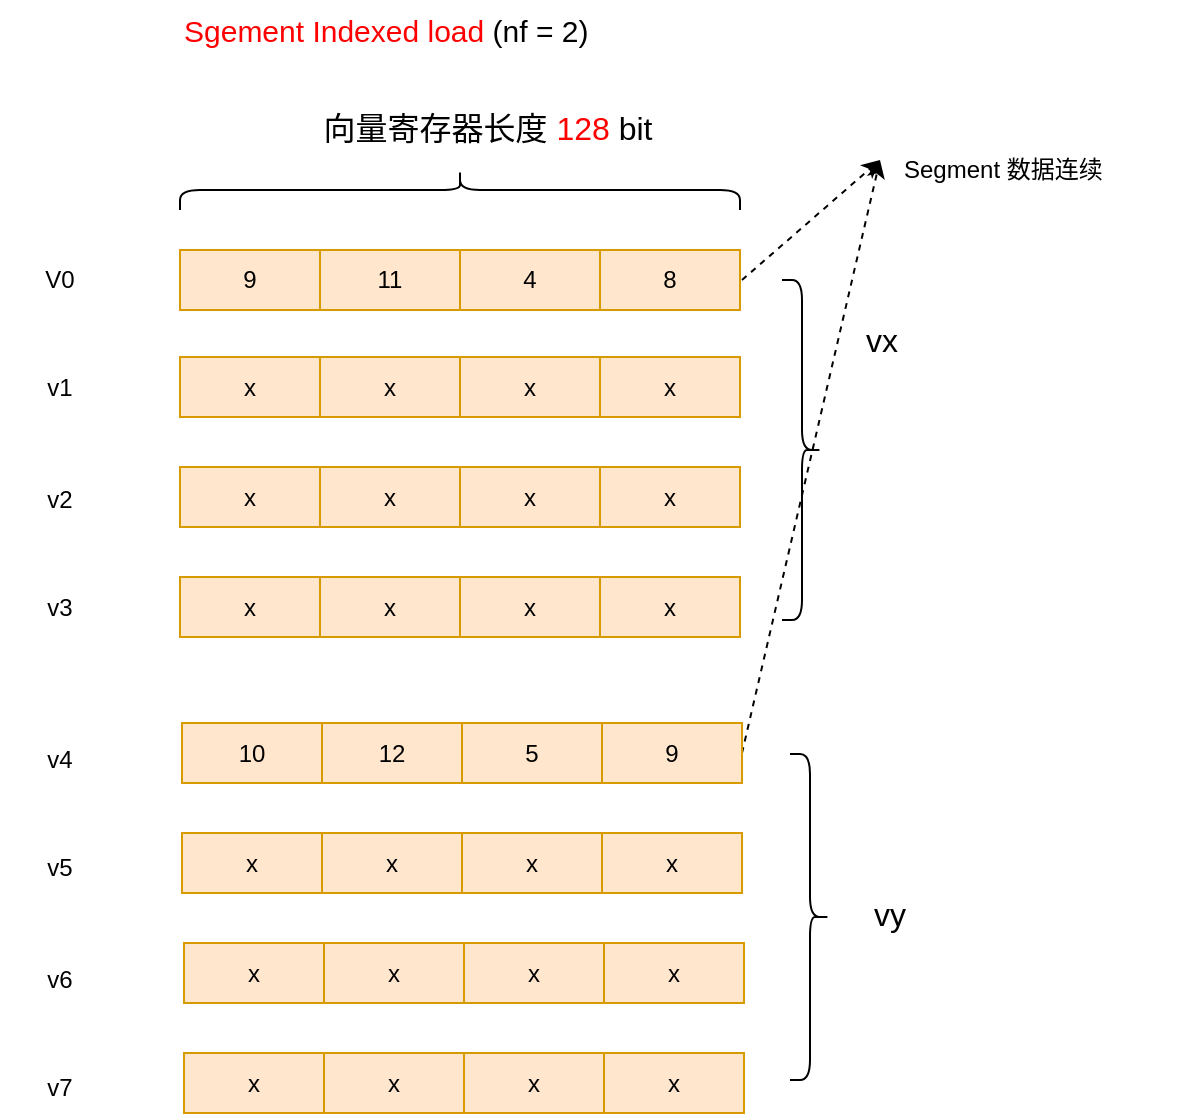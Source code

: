 <mxfile version="21.5.0" type="device">
  <diagram name="第 1 页" id="nJRzv5rlB3VEnub_vDUY">
    <mxGraphModel dx="1415" dy="455" grid="1" gridSize="10" guides="1" tooltips="1" connect="1" arrows="1" fold="1" page="1" pageScale="1" pageWidth="827" pageHeight="1169" math="0" shadow="0">
      <root>
        <mxCell id="0" />
        <mxCell id="1" parent="0" />
        <mxCell id="pI973K098g65e1ilIYmJ-1" value="8" style="rounded=0;whiteSpace=wrap;html=1;fillColor=#ffe6cc;strokeColor=#d79b00;" parent="1" vertex="1">
          <mxGeometry x="450" y="185" width="70" height="30" as="geometry" />
        </mxCell>
        <mxCell id="LaAcIT-mZOWXAvsEYPyt-2" value="" style="shape=curlyBracket;whiteSpace=wrap;html=1;rounded=1;labelPosition=left;verticalLabelPosition=middle;align=right;verticalAlign=middle;rotation=90;size=0.5;" parent="1" vertex="1">
          <mxGeometry x="370" y="15" width="20" height="280" as="geometry" />
        </mxCell>
        <mxCell id="LaAcIT-mZOWXAvsEYPyt-3" value="&lt;font style=&quot;font-size: 16px;&quot;&gt;向量寄存器长度 &lt;font color=&quot;#ff0000&quot;&gt;128&amp;nbsp;&lt;/font&gt;bit&lt;/font&gt;" style="text;strokeColor=none;align=center;fillColor=none;html=1;verticalAlign=middle;whiteSpace=wrap;rounded=0;" parent="1" vertex="1">
          <mxGeometry x="275.25" y="109" width="237.5" height="30" as="geometry" />
        </mxCell>
        <mxCell id="a2nmbCxX_LsTJUr5ybK8-1" value="4" style="rounded=0;whiteSpace=wrap;html=1;fillColor=#ffe6cc;strokeColor=#d79b00;" parent="1" vertex="1">
          <mxGeometry x="380" y="185" width="70" height="30" as="geometry" />
        </mxCell>
        <mxCell id="a2nmbCxX_LsTJUr5ybK8-2" value="11" style="rounded=0;whiteSpace=wrap;html=1;fillColor=#ffe6cc;strokeColor=#d79b00;" parent="1" vertex="1">
          <mxGeometry x="310" y="185" width="70" height="30" as="geometry" />
        </mxCell>
        <mxCell id="a2nmbCxX_LsTJUr5ybK8-3" value="9" style="rounded=0;whiteSpace=wrap;html=1;fillColor=#ffe6cc;strokeColor=#d79b00;" parent="1" vertex="1">
          <mxGeometry x="240" y="185" width="70" height="30" as="geometry" />
        </mxCell>
        <mxCell id="a2nmbCxX_LsTJUr5ybK8-4" value="x" style="rounded=0;whiteSpace=wrap;html=1;fillColor=#ffe6cc;strokeColor=#d79b00;" parent="1" vertex="1">
          <mxGeometry x="450" y="238.5" width="70" height="30" as="geometry" />
        </mxCell>
        <mxCell id="a2nmbCxX_LsTJUr5ybK8-5" value="x" style="rounded=0;whiteSpace=wrap;html=1;fillColor=#ffe6cc;strokeColor=#d79b00;" parent="1" vertex="1">
          <mxGeometry x="380" y="238.5" width="70" height="30" as="geometry" />
        </mxCell>
        <mxCell id="a2nmbCxX_LsTJUr5ybK8-6" value="x" style="rounded=0;whiteSpace=wrap;html=1;fillColor=#ffe6cc;strokeColor=#d79b00;" parent="1" vertex="1">
          <mxGeometry x="310" y="238.5" width="70" height="30" as="geometry" />
        </mxCell>
        <mxCell id="a2nmbCxX_LsTJUr5ybK8-7" value="x" style="rounded=0;whiteSpace=wrap;html=1;fillColor=#ffe6cc;strokeColor=#d79b00;" parent="1" vertex="1">
          <mxGeometry x="240" y="238.5" width="70" height="30" as="geometry" />
        </mxCell>
        <mxCell id="a2nmbCxX_LsTJUr5ybK8-8" value="x" style="rounded=0;whiteSpace=wrap;html=1;fillColor=#ffe6cc;strokeColor=#d79b00;" parent="1" vertex="1">
          <mxGeometry x="450" y="293.5" width="70" height="30" as="geometry" />
        </mxCell>
        <mxCell id="a2nmbCxX_LsTJUr5ybK8-9" value="x" style="rounded=0;whiteSpace=wrap;html=1;fillColor=#ffe6cc;strokeColor=#d79b00;" parent="1" vertex="1">
          <mxGeometry x="380" y="293.5" width="70" height="30" as="geometry" />
        </mxCell>
        <mxCell id="a2nmbCxX_LsTJUr5ybK8-10" value="x" style="rounded=0;whiteSpace=wrap;html=1;fillColor=#ffe6cc;strokeColor=#d79b00;" parent="1" vertex="1">
          <mxGeometry x="310" y="293.5" width="70" height="30" as="geometry" />
        </mxCell>
        <mxCell id="a2nmbCxX_LsTJUr5ybK8-11" value="x" style="rounded=0;whiteSpace=wrap;html=1;fillColor=#ffe6cc;strokeColor=#d79b00;" parent="1" vertex="1">
          <mxGeometry x="240" y="293.5" width="70" height="30" as="geometry" />
        </mxCell>
        <mxCell id="a2nmbCxX_LsTJUr5ybK8-12" value="x" style="rounded=0;whiteSpace=wrap;html=1;fillColor=#ffe6cc;strokeColor=#d79b00;" parent="1" vertex="1">
          <mxGeometry x="450" y="348.5" width="70" height="30" as="geometry" />
        </mxCell>
        <mxCell id="a2nmbCxX_LsTJUr5ybK8-13" value="x" style="rounded=0;whiteSpace=wrap;html=1;fillColor=#ffe6cc;strokeColor=#d79b00;" parent="1" vertex="1">
          <mxGeometry x="380" y="348.5" width="70" height="30" as="geometry" />
        </mxCell>
        <mxCell id="a2nmbCxX_LsTJUr5ybK8-14" value="x" style="rounded=0;whiteSpace=wrap;html=1;fillColor=#ffe6cc;strokeColor=#d79b00;" parent="1" vertex="1">
          <mxGeometry x="310" y="348.5" width="70" height="30" as="geometry" />
        </mxCell>
        <mxCell id="a2nmbCxX_LsTJUr5ybK8-15" value="x" style="rounded=0;whiteSpace=wrap;html=1;fillColor=#ffe6cc;strokeColor=#d79b00;" parent="1" vertex="1">
          <mxGeometry x="240" y="348.5" width="70" height="30" as="geometry" />
        </mxCell>
        <mxCell id="a2nmbCxX_LsTJUr5ybK8-16" value="V0" style="text;strokeColor=none;align=center;fillColor=none;html=1;verticalAlign=middle;whiteSpace=wrap;rounded=0;" parent="1" vertex="1">
          <mxGeometry x="150" y="185" width="60" height="30" as="geometry" />
        </mxCell>
        <mxCell id="a2nmbCxX_LsTJUr5ybK8-21" value="v1" style="text;strokeColor=none;align=center;fillColor=none;html=1;verticalAlign=middle;whiteSpace=wrap;rounded=0;" parent="1" vertex="1">
          <mxGeometry x="150" y="238.5" width="60" height="30" as="geometry" />
        </mxCell>
        <mxCell id="a2nmbCxX_LsTJUr5ybK8-22" value="v2" style="text;strokeColor=none;align=center;fillColor=none;html=1;verticalAlign=middle;whiteSpace=wrap;rounded=0;" parent="1" vertex="1">
          <mxGeometry x="150" y="295" width="60" height="30" as="geometry" />
        </mxCell>
        <mxCell id="a2nmbCxX_LsTJUr5ybK8-23" value="v3" style="text;strokeColor=none;align=center;fillColor=none;html=1;verticalAlign=middle;whiteSpace=wrap;rounded=0;" parent="1" vertex="1">
          <mxGeometry x="150" y="348.5" width="60" height="30" as="geometry" />
        </mxCell>
        <mxCell id="E1XgSATm56bdGUb1GQWB-1" value="" style="shape=curlyBracket;whiteSpace=wrap;html=1;rounded=1;flipH=1;labelPosition=right;verticalLabelPosition=middle;align=left;verticalAlign=middle;" parent="1" vertex="1">
          <mxGeometry x="541" y="200" width="20" height="170" as="geometry" />
        </mxCell>
        <mxCell id="E1XgSATm56bdGUb1GQWB-2" value="" style="shape=curlyBracket;whiteSpace=wrap;html=1;rounded=1;flipH=1;labelPosition=right;verticalLabelPosition=middle;align=left;verticalAlign=middle;" parent="1" vertex="1">
          <mxGeometry x="545" y="437" width="20" height="163" as="geometry" />
        </mxCell>
        <mxCell id="E1XgSATm56bdGUb1GQWB-3" value="&lt;font style=&quot;font-size: 16px;&quot;&gt;vx&lt;/font&gt;" style="text;strokeColor=none;align=center;fillColor=none;html=1;verticalAlign=middle;whiteSpace=wrap;rounded=0;" parent="1" vertex="1">
          <mxGeometry x="561" y="215" width="60" height="30" as="geometry" />
        </mxCell>
        <mxCell id="E1XgSATm56bdGUb1GQWB-4" value="&lt;font style=&quot;font-size: 16px;&quot;&gt;vy&lt;/font&gt;" style="text;strokeColor=none;align=center;fillColor=none;html=1;verticalAlign=middle;whiteSpace=wrap;rounded=0;" parent="1" vertex="1">
          <mxGeometry x="565" y="501.5" width="60" height="30" as="geometry" />
        </mxCell>
        <mxCell id="E1XgSATm56bdGUb1GQWB-5" value="" style="endArrow=classic;html=1;rounded=0;dashed=1;" parent="1" edge="1">
          <mxGeometry width="50" height="50" relative="1" as="geometry">
            <mxPoint x="521" y="200" as="sourcePoint" />
            <mxPoint x="590" y="140" as="targetPoint" />
          </mxGeometry>
        </mxCell>
        <mxCell id="E1XgSATm56bdGUb1GQWB-6" value="" style="endArrow=classic;html=1;curved=1;startFill=1;dashed=1;exitX=1;exitY=0.5;exitDx=0;exitDy=0;" parent="1" source="r3NaJ_7h6m1Ic5P-HZbV-1" edge="1">
          <mxGeometry width="50" height="50" relative="1" as="geometry">
            <mxPoint x="520" y="310" as="sourcePoint" />
            <mxPoint x="590" y="140" as="targetPoint" />
          </mxGeometry>
        </mxCell>
        <mxCell id="E1XgSATm56bdGUb1GQWB-8" value="Segment 数据连续" style="text;strokeColor=none;align=left;fillColor=none;html=1;verticalAlign=middle;whiteSpace=wrap;rounded=0;" parent="1" vertex="1">
          <mxGeometry x="600" y="130" width="140" height="30" as="geometry" />
        </mxCell>
        <mxCell id="E1XgSATm56bdGUb1GQWB-9" value="&lt;font style=&quot;font-size: 15px;&quot;&gt;&lt;font style=&quot;font-size: 15px;&quot;&gt;&lt;font style=&quot;font-size: 15px;&quot; color=&quot;#ff0000&quot;&gt;Sgement Indexed load&amp;nbsp;&lt;/font&gt;(nf = 2&lt;/font&gt;&lt;font style=&quot;font-size: 15px;&quot;&gt;)&lt;/font&gt;&lt;/font&gt;" style="text;strokeColor=none;align=left;fillColor=none;html=1;verticalAlign=middle;whiteSpace=wrap;rounded=0;" parent="1" vertex="1">
          <mxGeometry x="240" y="60" width="290" height="30" as="geometry" />
        </mxCell>
        <mxCell id="r3NaJ_7h6m1Ic5P-HZbV-1" value="9" style="rounded=0;whiteSpace=wrap;html=1;fillColor=#ffe6cc;strokeColor=#d79b00;" parent="1" vertex="1">
          <mxGeometry x="451" y="421.5" width="70" height="30" as="geometry" />
        </mxCell>
        <mxCell id="r3NaJ_7h6m1Ic5P-HZbV-2" value="5" style="rounded=0;whiteSpace=wrap;html=1;fillColor=#ffe6cc;strokeColor=#d79b00;" parent="1" vertex="1">
          <mxGeometry x="381" y="421.5" width="70" height="30" as="geometry" />
        </mxCell>
        <mxCell id="r3NaJ_7h6m1Ic5P-HZbV-3" value="12" style="rounded=0;whiteSpace=wrap;html=1;fillColor=#ffe6cc;strokeColor=#d79b00;" parent="1" vertex="1">
          <mxGeometry x="311" y="421.5" width="70" height="30" as="geometry" />
        </mxCell>
        <mxCell id="r3NaJ_7h6m1Ic5P-HZbV-4" value="10" style="rounded=0;whiteSpace=wrap;html=1;fillColor=#ffe6cc;strokeColor=#d79b00;" parent="1" vertex="1">
          <mxGeometry x="241" y="421.5" width="70" height="30" as="geometry" />
        </mxCell>
        <mxCell id="r3NaJ_7h6m1Ic5P-HZbV-5" value="x" style="rounded=0;whiteSpace=wrap;html=1;fillColor=#ffe6cc;strokeColor=#d79b00;" parent="1" vertex="1">
          <mxGeometry x="451" y="476.5" width="70" height="30" as="geometry" />
        </mxCell>
        <mxCell id="r3NaJ_7h6m1Ic5P-HZbV-6" value="x" style="rounded=0;whiteSpace=wrap;html=1;fillColor=#ffe6cc;strokeColor=#d79b00;" parent="1" vertex="1">
          <mxGeometry x="381" y="476.5" width="70" height="30" as="geometry" />
        </mxCell>
        <mxCell id="r3NaJ_7h6m1Ic5P-HZbV-7" value="x" style="rounded=0;whiteSpace=wrap;html=1;fillColor=#ffe6cc;strokeColor=#d79b00;" parent="1" vertex="1">
          <mxGeometry x="311" y="476.5" width="70" height="30" as="geometry" />
        </mxCell>
        <mxCell id="r3NaJ_7h6m1Ic5P-HZbV-8" value="x" style="rounded=0;whiteSpace=wrap;html=1;fillColor=#ffe6cc;strokeColor=#d79b00;" parent="1" vertex="1">
          <mxGeometry x="241" y="476.5" width="70" height="30" as="geometry" />
        </mxCell>
        <mxCell id="r3NaJ_7h6m1Ic5P-HZbV-10" value="x" style="rounded=0;whiteSpace=wrap;html=1;fillColor=#ffe6cc;strokeColor=#d79b00;" parent="1" vertex="1">
          <mxGeometry x="452" y="531.5" width="70" height="30" as="geometry" />
        </mxCell>
        <mxCell id="r3NaJ_7h6m1Ic5P-HZbV-11" value="x" style="rounded=0;whiteSpace=wrap;html=1;fillColor=#ffe6cc;strokeColor=#d79b00;" parent="1" vertex="1">
          <mxGeometry x="382" y="531.5" width="70" height="30" as="geometry" />
        </mxCell>
        <mxCell id="r3NaJ_7h6m1Ic5P-HZbV-12" value="x" style="rounded=0;whiteSpace=wrap;html=1;fillColor=#ffe6cc;strokeColor=#d79b00;" parent="1" vertex="1">
          <mxGeometry x="312" y="531.5" width="70" height="30" as="geometry" />
        </mxCell>
        <mxCell id="r3NaJ_7h6m1Ic5P-HZbV-13" value="x" style="rounded=0;whiteSpace=wrap;html=1;fillColor=#ffe6cc;strokeColor=#d79b00;" parent="1" vertex="1">
          <mxGeometry x="242" y="531.5" width="70" height="30" as="geometry" />
        </mxCell>
        <mxCell id="r3NaJ_7h6m1Ic5P-HZbV-14" value="x" style="rounded=0;whiteSpace=wrap;html=1;fillColor=#ffe6cc;strokeColor=#d79b00;" parent="1" vertex="1">
          <mxGeometry x="452" y="586.5" width="70" height="30" as="geometry" />
        </mxCell>
        <mxCell id="r3NaJ_7h6m1Ic5P-HZbV-15" value="x" style="rounded=0;whiteSpace=wrap;html=1;fillColor=#ffe6cc;strokeColor=#d79b00;" parent="1" vertex="1">
          <mxGeometry x="382" y="586.5" width="70" height="30" as="geometry" />
        </mxCell>
        <mxCell id="r3NaJ_7h6m1Ic5P-HZbV-16" value="x" style="rounded=0;whiteSpace=wrap;html=1;fillColor=#ffe6cc;strokeColor=#d79b00;" parent="1" vertex="1">
          <mxGeometry x="312" y="586.5" width="70" height="30" as="geometry" />
        </mxCell>
        <mxCell id="r3NaJ_7h6m1Ic5P-HZbV-17" value="x" style="rounded=0;whiteSpace=wrap;html=1;fillColor=#ffe6cc;strokeColor=#d79b00;" parent="1" vertex="1">
          <mxGeometry x="242" y="586.5" width="70" height="30" as="geometry" />
        </mxCell>
        <mxCell id="r3NaJ_7h6m1Ic5P-HZbV-20" value="v4" style="text;strokeColor=none;align=center;fillColor=none;html=1;verticalAlign=middle;whiteSpace=wrap;rounded=0;" parent="1" vertex="1">
          <mxGeometry x="150" y="425" width="60" height="30" as="geometry" />
        </mxCell>
        <mxCell id="r3NaJ_7h6m1Ic5P-HZbV-21" value="v5" style="text;strokeColor=none;align=center;fillColor=none;html=1;verticalAlign=middle;whiteSpace=wrap;rounded=0;" parent="1" vertex="1">
          <mxGeometry x="150" y="478.5" width="60" height="30" as="geometry" />
        </mxCell>
        <mxCell id="r3NaJ_7h6m1Ic5P-HZbV-22" value="v6" style="text;strokeColor=none;align=center;fillColor=none;html=1;verticalAlign=middle;whiteSpace=wrap;rounded=0;" parent="1" vertex="1">
          <mxGeometry x="150" y="535" width="60" height="30" as="geometry" />
        </mxCell>
        <mxCell id="r3NaJ_7h6m1Ic5P-HZbV-23" value="v7" style="text;strokeColor=none;align=center;fillColor=none;html=1;verticalAlign=middle;whiteSpace=wrap;rounded=0;" parent="1" vertex="1">
          <mxGeometry x="150" y="588.5" width="60" height="30" as="geometry" />
        </mxCell>
      </root>
    </mxGraphModel>
  </diagram>
</mxfile>
